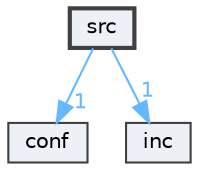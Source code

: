 digraph "C:/HomeGit/STM32/libs/LibRTOSConsole/src"
{
 // LATEX_PDF_SIZE
  bgcolor="transparent";
  edge [fontname=Helvetica,fontsize=10,labelfontname=Helvetica,labelfontsize=10];
  node [fontname=Helvetica,fontsize=10,shape=box,height=0.2,width=0.4];
  compound=true
  dir_68267d1309a1af8e8297ef4c3efbcdba [label="src", fillcolor="#edf0f7", color="grey25", style="filled,bold", URL="dir_68267d1309a1af8e8297ef4c3efbcdba.html",tooltip=""];
  dir_60c1e009daff386049faf4e676bb6db8 [label="conf", fillcolor="#edf0f7", color="grey25", style="filled", URL="dir_60c1e009daff386049faf4e676bb6db8.html",tooltip=""];
  dir_bfccd401955b95cf8c75461437045ac0 [label="inc", fillcolor="#edf0f7", color="grey25", style="filled", URL="dir_bfccd401955b95cf8c75461437045ac0.html",tooltip=""];
  dir_68267d1309a1af8e8297ef4c3efbcdba->dir_60c1e009daff386049faf4e676bb6db8 [headlabel="1", labeldistance=1.5 headhref="dir_000002_000000.html" href="dir_000002_000000.html" color="steelblue1" fontcolor="steelblue1"];
  dir_68267d1309a1af8e8297ef4c3efbcdba->dir_bfccd401955b95cf8c75461437045ac0 [headlabel="1", labeldistance=1.5 headhref="dir_000002_000001.html" href="dir_000002_000001.html" color="steelblue1" fontcolor="steelblue1"];
}
